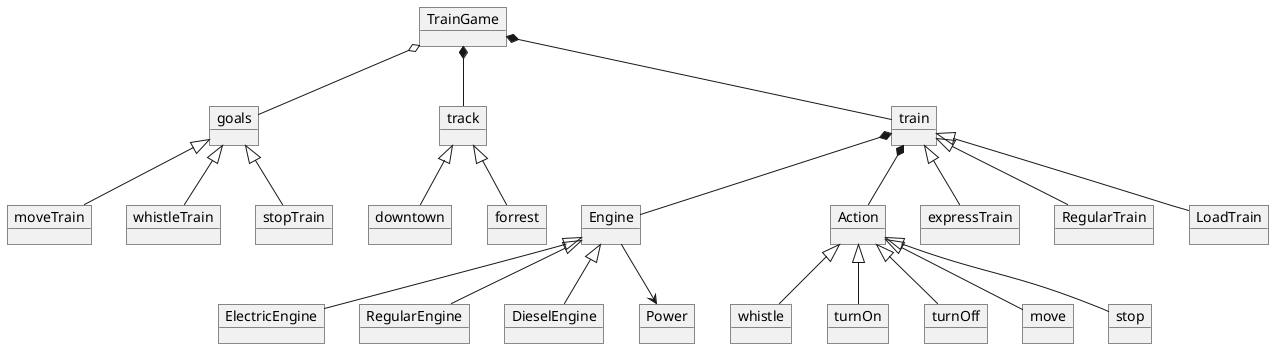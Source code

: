 @startuml

object TrainGame
object Action
object whistle
object turnOn
object turnOff
object move
object stop
object goals
object track
object downtown
object forrest
object train
object expressTrain
object RegularTrain
object LoadTrain
object Engine
object ElectricEngine
object RegularEngine
object DieselEngine
object Power
object moveTrain
object whistleTrain
object stopTrain

TrainGame *-- train
TrainGame *-- track

turnOn -up-|> Action
turnOff -up-|> Action
whistle -up-|> Action
move -up-|> Action
stop -up-|> Action

TrainGame o-- goals
train *-- Action
expressTrain -up-|> train
RegularTrain -up-|> train
LoadTrain -up-|> train

train *-- Engine
Engine --> Power
ElectricEngine -up-|> Engine
RegularEngine -up-|> Engine
DieselEngine -up-|> Engine

downtown -up-|> track
forrest -up-|> track

moveTrain -up-|> goals
whistleTrain -up-|> goals
stopTrain -up-|> goals

@enduml